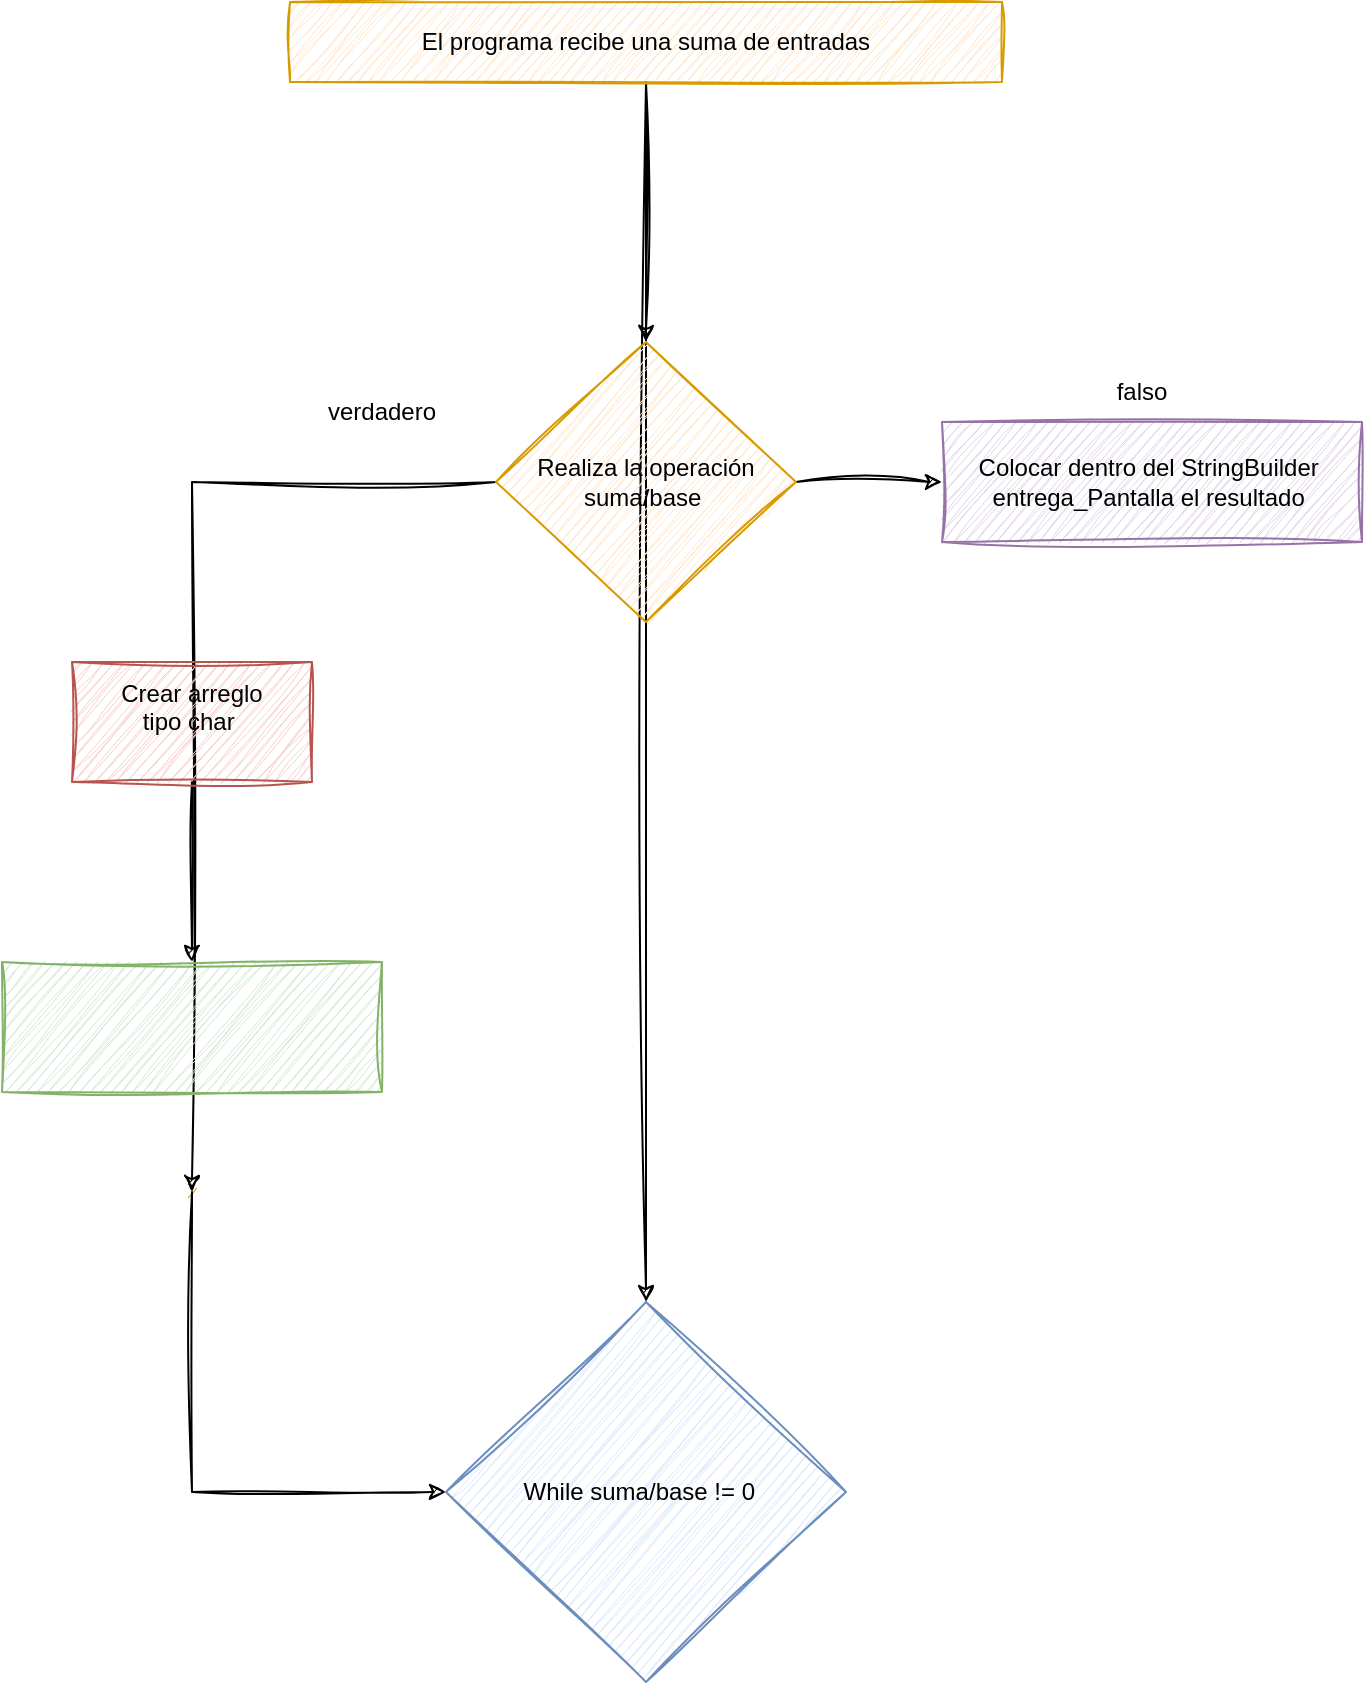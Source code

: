 <mxfile version="24.7.16">
  <diagram name="Page-1" id="k5WQaNFhF10lf1vxy-KX">
    <mxGraphModel dx="954" dy="681" grid="1" gridSize="10" guides="1" tooltips="1" connect="1" arrows="1" fold="1" page="1" pageScale="1" pageWidth="827" pageHeight="1169" math="0" shadow="0">
      <root>
        <mxCell id="0" />
        <mxCell id="1" parent="0" />
        <mxCell id="8lU9B6NojRJWg1n-f3rk-3" value="" style="edgeStyle=orthogonalEdgeStyle;rounded=0;orthogonalLoop=1;jettySize=auto;html=1;sketch=1;curveFitting=1;jiggle=2;" edge="1" parent="1" source="8lU9B6NojRJWg1n-f3rk-1" target="8lU9B6NojRJWg1n-f3rk-2">
          <mxGeometry relative="1" as="geometry" />
        </mxCell>
        <mxCell id="8lU9B6NojRJWg1n-f3rk-6" value="" style="edgeStyle=orthogonalEdgeStyle;rounded=0;orthogonalLoop=1;jettySize=auto;html=1;sketch=1;curveFitting=1;jiggle=2;" edge="1" parent="1" source="8lU9B6NojRJWg1n-f3rk-1" target="8lU9B6NojRJWg1n-f3rk-5">
          <mxGeometry relative="1" as="geometry" />
        </mxCell>
        <mxCell id="8lU9B6NojRJWg1n-f3rk-1" value="El programa recibe una suma de entradas" style="rounded=0;whiteSpace=wrap;html=1;fillColor=#ffe6cc;strokeColor=#d79b00;sketch=1;curveFitting=1;jiggle=2;" vertex="1" parent="1">
          <mxGeometry x="234" y="40" width="356" height="40" as="geometry" />
        </mxCell>
        <mxCell id="8lU9B6NojRJWg1n-f3rk-2" value="While suma/base != 0 &amp;nbsp;" style="rhombus;whiteSpace=wrap;html=1;fillColor=#dae8fc;strokeColor=#6c8ebf;rounded=0;sketch=1;curveFitting=1;jiggle=2;" vertex="1" parent="1">
          <mxGeometry x="312" y="690" width="200" height="190" as="geometry" />
        </mxCell>
        <mxCell id="8lU9B6NojRJWg1n-f3rk-10" value="" style="edgeStyle=orthogonalEdgeStyle;rounded=0;orthogonalLoop=1;jettySize=auto;html=1;sketch=1;curveFitting=1;jiggle=2;" edge="1" parent="1" source="8lU9B6NojRJWg1n-f3rk-5" target="8lU9B6NojRJWg1n-f3rk-9">
          <mxGeometry relative="1" as="geometry" />
        </mxCell>
        <mxCell id="8lU9B6NojRJWg1n-f3rk-17" value="" style="edgeStyle=orthogonalEdgeStyle;rounded=0;orthogonalLoop=1;jettySize=auto;html=1;sketch=1;curveFitting=1;jiggle=2;" edge="1" parent="1" source="8lU9B6NojRJWg1n-f3rk-5" target="8lU9B6NojRJWg1n-f3rk-16">
          <mxGeometry relative="1" as="geometry" />
        </mxCell>
        <mxCell id="8lU9B6NojRJWg1n-f3rk-5" value="Realiza la operación suma/base&amp;nbsp;" style="rhombus;whiteSpace=wrap;html=1;fillColor=#ffe6cc;strokeColor=#d79b00;rounded=0;sketch=1;curveFitting=1;jiggle=2;" vertex="1" parent="1">
          <mxGeometry x="337" y="210" width="150" height="140" as="geometry" />
        </mxCell>
        <mxCell id="8lU9B6NojRJWg1n-f3rk-9" value="" style="shape=waypoint;size=6;pointerEvents=1;points=[];fillColor=#ffe6cc;resizable=0;rotatable=0;perimeter=centerPerimeter;snapToPoint=1;strokeColor=#d79b00;rounded=0;sketch=1;curveFitting=1;jiggle=2;" vertex="1" parent="1">
          <mxGeometry x="175" y="625" width="20" height="20" as="geometry" />
        </mxCell>
        <mxCell id="8lU9B6NojRJWg1n-f3rk-11" style="edgeStyle=orthogonalEdgeStyle;rounded=0;orthogonalLoop=1;jettySize=auto;html=1;entryX=0;entryY=0.5;entryDx=0;entryDy=0;sketch=1;curveFitting=1;jiggle=2;" edge="1" parent="1" source="8lU9B6NojRJWg1n-f3rk-9" target="8lU9B6NojRJWg1n-f3rk-2">
          <mxGeometry relative="1" as="geometry">
            <Array as="points">
              <mxPoint x="185" y="785" />
            </Array>
          </mxGeometry>
        </mxCell>
        <mxCell id="8lU9B6NojRJWg1n-f3rk-12" value="falso" style="text;html=1;align=center;verticalAlign=middle;whiteSpace=wrap;rounded=0;sketch=1;curveFitting=1;jiggle=2;" vertex="1" parent="1">
          <mxGeometry x="630" y="220" width="60" height="30" as="geometry" />
        </mxCell>
        <mxCell id="8lU9B6NojRJWg1n-f3rk-13" value="verdadero" style="text;html=1;align=center;verticalAlign=middle;whiteSpace=wrap;rounded=0;sketch=1;curveFitting=1;jiggle=2;" vertex="1" parent="1">
          <mxGeometry x="250" y="230" width="60" height="30" as="geometry" />
        </mxCell>
        <mxCell id="8lU9B6NojRJWg1n-f3rk-16" value="Colocar dentro del StringBuilder&amp;nbsp;&lt;div&gt;entrega_Pantalla el resultado&amp;nbsp;&lt;/div&gt;" style="whiteSpace=wrap;html=1;fillColor=#e1d5e7;strokeColor=#9673a6;rounded=0;sketch=1;curveFitting=1;jiggle=2;" vertex="1" parent="1">
          <mxGeometry x="560" y="250" width="210" height="60" as="geometry" />
        </mxCell>
        <mxCell id="8lU9B6NojRJWg1n-f3rk-21" value="" style="edgeStyle=orthogonalEdgeStyle;rounded=0;sketch=1;hachureGap=4;jiggle=2;curveFitting=1;orthogonalLoop=1;jettySize=auto;html=1;fontFamily=Architects Daughter;fontSource=https%3A%2F%2Ffonts.googleapis.com%2Fcss%3Ffamily%3DArchitects%2BDaughter;" edge="1" parent="1" source="8lU9B6NojRJWg1n-f3rk-19" target="8lU9B6NojRJWg1n-f3rk-20">
          <mxGeometry relative="1" as="geometry" />
        </mxCell>
        <mxCell id="8lU9B6NojRJWg1n-f3rk-19" value="&lt;span style=&quot;white-space: pre;&quot;&gt;Crear arreglo&lt;/span&gt;&lt;div&gt;&lt;span style=&quot;white-space: pre;&quot;&gt;tipo char &lt;/span&gt;&lt;/div&gt;&lt;div&gt;&lt;span style=&quot;white-space: pre;&quot;&gt;&lt;br&gt;&lt;/span&gt;&lt;/div&gt;" style="rounded=0;whiteSpace=wrap;html=1;sketch=1;curveFitting=1;jiggle=2;fillColor=#f8cecc;strokeColor=#b85450;" vertex="1" parent="1">
          <mxGeometry x="125" y="370" width="120" height="60" as="geometry" />
        </mxCell>
        <mxCell id="8lU9B6NojRJWg1n-f3rk-20" value="" style="whiteSpace=wrap;html=1;fillColor=#d5e8d4;strokeColor=#82b366;rounded=0;sketch=1;curveFitting=1;jiggle=2;" vertex="1" parent="1">
          <mxGeometry x="90" y="520" width="190" height="65" as="geometry" />
        </mxCell>
      </root>
    </mxGraphModel>
  </diagram>
</mxfile>

